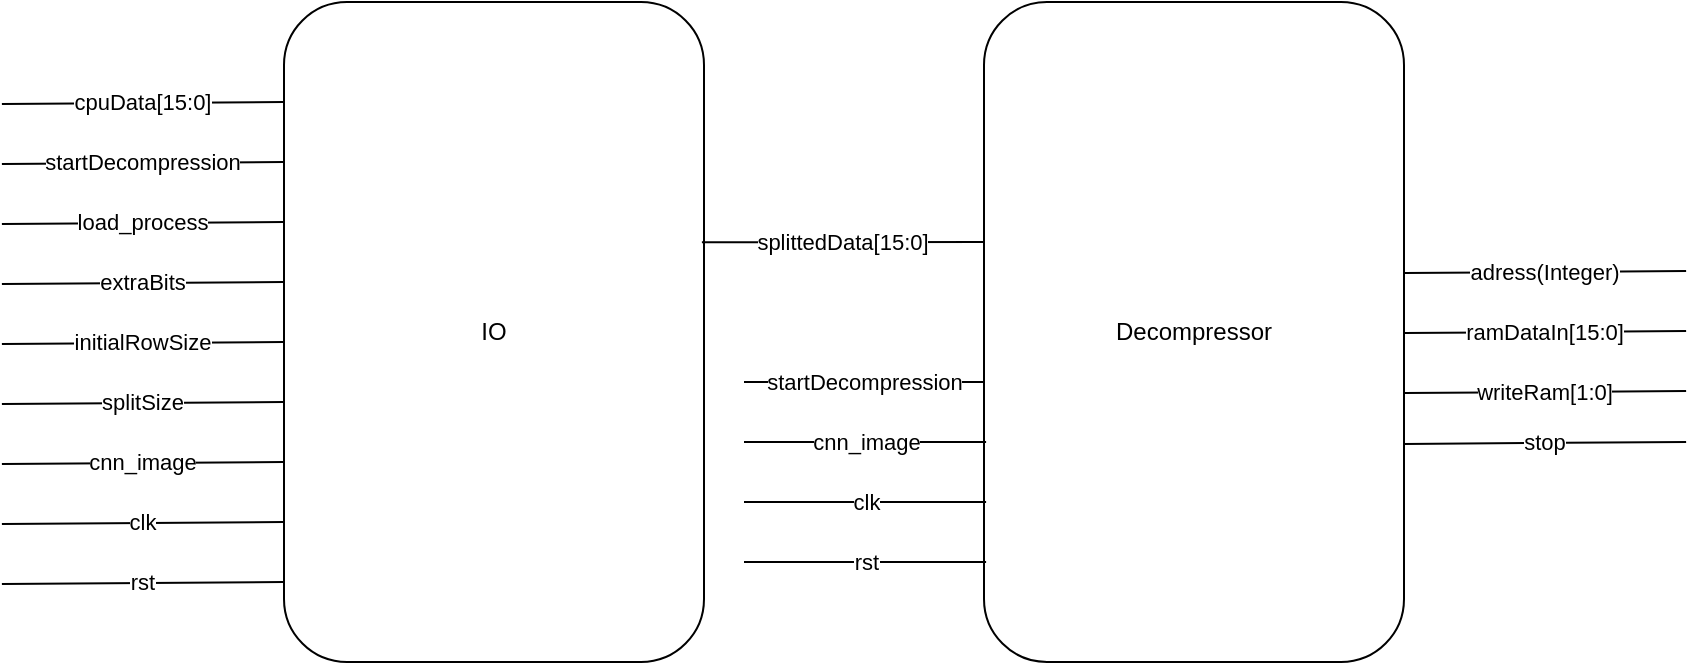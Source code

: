 <mxfile version="14.6.13" type="device"><diagram id="yWnvHl27Qe2kB7DIduAO" name="Page-1"><mxGraphModel dx="937" dy="563" grid="1" gridSize="10" guides="1" tooltips="1" connect="1" arrows="1" fold="1" page="1" pageScale="1" pageWidth="850" pageHeight="1100" math="0" shadow="0"><root><mxCell id="0"/><mxCell id="1" parent="0"/><mxCell id="SxURWztUb96ocMrYF_Kv-1" value="IO" style="rounded=1;whiteSpace=wrap;html=1;" vertex="1" parent="1"><mxGeometry x="170" y="170" width="210" height="330" as="geometry"/></mxCell><mxCell id="SxURWztUb96ocMrYF_Kv-2" value="Decompressor" style="rounded=1;whiteSpace=wrap;html=1;" vertex="1" parent="1"><mxGeometry x="520" y="170" width="210" height="330" as="geometry"/></mxCell><mxCell id="SxURWztUb96ocMrYF_Kv-4" value="startDecompression" style="endArrow=none;html=1;entryX=0.005;entryY=0.088;entryDx=0;entryDy=0;entryPerimeter=0;" edge="1" parent="1"><mxGeometry width="50" height="50" relative="1" as="geometry"><mxPoint x="28.95" y="250.96" as="sourcePoint"/><mxPoint x="170.0" y="250.0" as="targetPoint"/></mxGeometry></mxCell><mxCell id="SxURWztUb96ocMrYF_Kv-5" value="load_process" style="endArrow=none;html=1;entryX=0.005;entryY=0.088;entryDx=0;entryDy=0;entryPerimeter=0;" edge="1" parent="1"><mxGeometry width="50" height="50" relative="1" as="geometry"><mxPoint x="28.95" y="280.96" as="sourcePoint"/><mxPoint x="170.0" y="280.0" as="targetPoint"/></mxGeometry></mxCell><mxCell id="SxURWztUb96ocMrYF_Kv-6" value="extraBits" style="endArrow=none;html=1;entryX=0.005;entryY=0.088;entryDx=0;entryDy=0;entryPerimeter=0;" edge="1" parent="1"><mxGeometry width="50" height="50" relative="1" as="geometry"><mxPoint x="28.95" y="310.96" as="sourcePoint"/><mxPoint x="170.0" y="310.0" as="targetPoint"/></mxGeometry></mxCell><mxCell id="SxURWztUb96ocMrYF_Kv-7" value="initialRowSize" style="endArrow=none;html=1;entryX=0.005;entryY=0.088;entryDx=0;entryDy=0;entryPerimeter=0;" edge="1" parent="1"><mxGeometry width="50" height="50" relative="1" as="geometry"><mxPoint x="28.95" y="340.96" as="sourcePoint"/><mxPoint x="170.0" y="340.0" as="targetPoint"/></mxGeometry></mxCell><mxCell id="SxURWztUb96ocMrYF_Kv-8" value="splitSize" style="endArrow=none;html=1;entryX=0.005;entryY=0.088;entryDx=0;entryDy=0;entryPerimeter=0;" edge="1" parent="1"><mxGeometry width="50" height="50" relative="1" as="geometry"><mxPoint x="28.95" y="370.96" as="sourcePoint"/><mxPoint x="170.0" y="370.0" as="targetPoint"/></mxGeometry></mxCell><mxCell id="SxURWztUb96ocMrYF_Kv-9" value="cnn_image" style="endArrow=none;html=1;entryX=0.005;entryY=0.088;entryDx=0;entryDy=0;entryPerimeter=0;" edge="1" parent="1"><mxGeometry width="50" height="50" relative="1" as="geometry"><mxPoint x="28.95" y="400.96" as="sourcePoint"/><mxPoint x="170.0" y="400" as="targetPoint"/></mxGeometry></mxCell><mxCell id="SxURWztUb96ocMrYF_Kv-10" value="clk" style="endArrow=none;html=1;entryX=0.005;entryY=0.088;entryDx=0;entryDy=0;entryPerimeter=0;" edge="1" parent="1"><mxGeometry width="50" height="50" relative="1" as="geometry"><mxPoint x="28.95" y="430.96" as="sourcePoint"/><mxPoint x="170.0" y="430" as="targetPoint"/></mxGeometry></mxCell><mxCell id="SxURWztUb96ocMrYF_Kv-11" value="rst" style="endArrow=none;html=1;entryX=0.005;entryY=0.088;entryDx=0;entryDy=0;entryPerimeter=0;" edge="1" parent="1"><mxGeometry width="50" height="50" relative="1" as="geometry"><mxPoint x="28.95" y="460.96" as="sourcePoint"/><mxPoint x="170.0" y="460" as="targetPoint"/></mxGeometry></mxCell><mxCell id="SxURWztUb96ocMrYF_Kv-12" value="cpuData[15:0]" style="endArrow=none;html=1;entryX=0.005;entryY=0.088;entryDx=0;entryDy=0;entryPerimeter=0;" edge="1" parent="1"><mxGeometry width="50" height="50" relative="1" as="geometry"><mxPoint x="28.95" y="220.96" as="sourcePoint"/><mxPoint x="170" y="220" as="targetPoint"/></mxGeometry></mxCell><mxCell id="SxURWztUb96ocMrYF_Kv-13" value="adress(Integer)" style="endArrow=none;html=1;entryX=0.005;entryY=0.088;entryDx=0;entryDy=0;entryPerimeter=0;" edge="1" parent="1"><mxGeometry width="50" height="50" relative="1" as="geometry"><mxPoint x="730" y="305.48" as="sourcePoint"/><mxPoint x="871.05" y="304.52" as="targetPoint"/></mxGeometry></mxCell><mxCell id="SxURWztUb96ocMrYF_Kv-14" value="ramDataIn[15:0]" style="endArrow=none;html=1;entryX=0.005;entryY=0.088;entryDx=0;entryDy=0;entryPerimeter=0;" edge="1" parent="1"><mxGeometry width="50" height="50" relative="1" as="geometry"><mxPoint x="730" y="335.48" as="sourcePoint"/><mxPoint x="871.05" y="334.52" as="targetPoint"/></mxGeometry></mxCell><mxCell id="SxURWztUb96ocMrYF_Kv-15" value="writeRam[1:0]" style="endArrow=none;html=1;entryX=0.005;entryY=0.088;entryDx=0;entryDy=0;entryPerimeter=0;" edge="1" parent="1"><mxGeometry width="50" height="50" relative="1" as="geometry"><mxPoint x="730" y="365.48" as="sourcePoint"/><mxPoint x="871.05" y="364.52" as="targetPoint"/></mxGeometry></mxCell><mxCell id="SxURWztUb96ocMrYF_Kv-16" value="cnn_image" style="endArrow=none;html=1;entryX=0.005;entryY=0.088;entryDx=0;entryDy=0;entryPerimeter=0;" edge="1" parent="1"><mxGeometry width="50" height="50" relative="1" as="geometry"><mxPoint x="400" y="390" as="sourcePoint"/><mxPoint x="521.05" y="390" as="targetPoint"/></mxGeometry></mxCell><mxCell id="SxURWztUb96ocMrYF_Kv-17" value="clk" style="endArrow=none;html=1;entryX=0.005;entryY=0.088;entryDx=0;entryDy=0;entryPerimeter=0;" edge="1" parent="1"><mxGeometry width="50" height="50" relative="1" as="geometry"><mxPoint x="400" y="420" as="sourcePoint"/><mxPoint x="521.05" y="420" as="targetPoint"/></mxGeometry></mxCell><mxCell id="SxURWztUb96ocMrYF_Kv-18" value="rst" style="endArrow=none;html=1;entryX=0.005;entryY=0.088;entryDx=0;entryDy=0;entryPerimeter=0;" edge="1" parent="1"><mxGeometry width="50" height="50" relative="1" as="geometry"><mxPoint x="400" y="450" as="sourcePoint"/><mxPoint x="521.05" y="450" as="targetPoint"/></mxGeometry></mxCell><mxCell id="SxURWztUb96ocMrYF_Kv-19" value="stop" style="endArrow=none;html=1;entryX=0.005;entryY=0.088;entryDx=0;entryDy=0;entryPerimeter=0;" edge="1" parent="1"><mxGeometry width="50" height="50" relative="1" as="geometry"><mxPoint x="730.0" y="390.96" as="sourcePoint"/><mxPoint x="871.05" y="390" as="targetPoint"/></mxGeometry></mxCell><mxCell id="SxURWztUb96ocMrYF_Kv-20" value="startDecompression" style="endArrow=none;html=1;entryX=0.005;entryY=0.088;entryDx=0;entryDy=0;entryPerimeter=0;" edge="1" parent="1"><mxGeometry width="50" height="50" relative="1" as="geometry"><mxPoint x="400" y="360" as="sourcePoint"/><mxPoint x="520" y="360" as="targetPoint"/></mxGeometry></mxCell><mxCell id="SxURWztUb96ocMrYF_Kv-21" value="splittedData[15:0]" style="endArrow=none;html=1;entryX=0.005;entryY=0.088;entryDx=0;entryDy=0;entryPerimeter=0;exitX=0.995;exitY=0.364;exitDx=0;exitDy=0;exitPerimeter=0;" edge="1" parent="1" source="SxURWztUb96ocMrYF_Kv-1"><mxGeometry width="50" height="50" relative="1" as="geometry"><mxPoint x="400" y="290" as="sourcePoint"/><mxPoint x="520" y="290" as="targetPoint"/></mxGeometry></mxCell></root></mxGraphModel></diagram></mxfile>